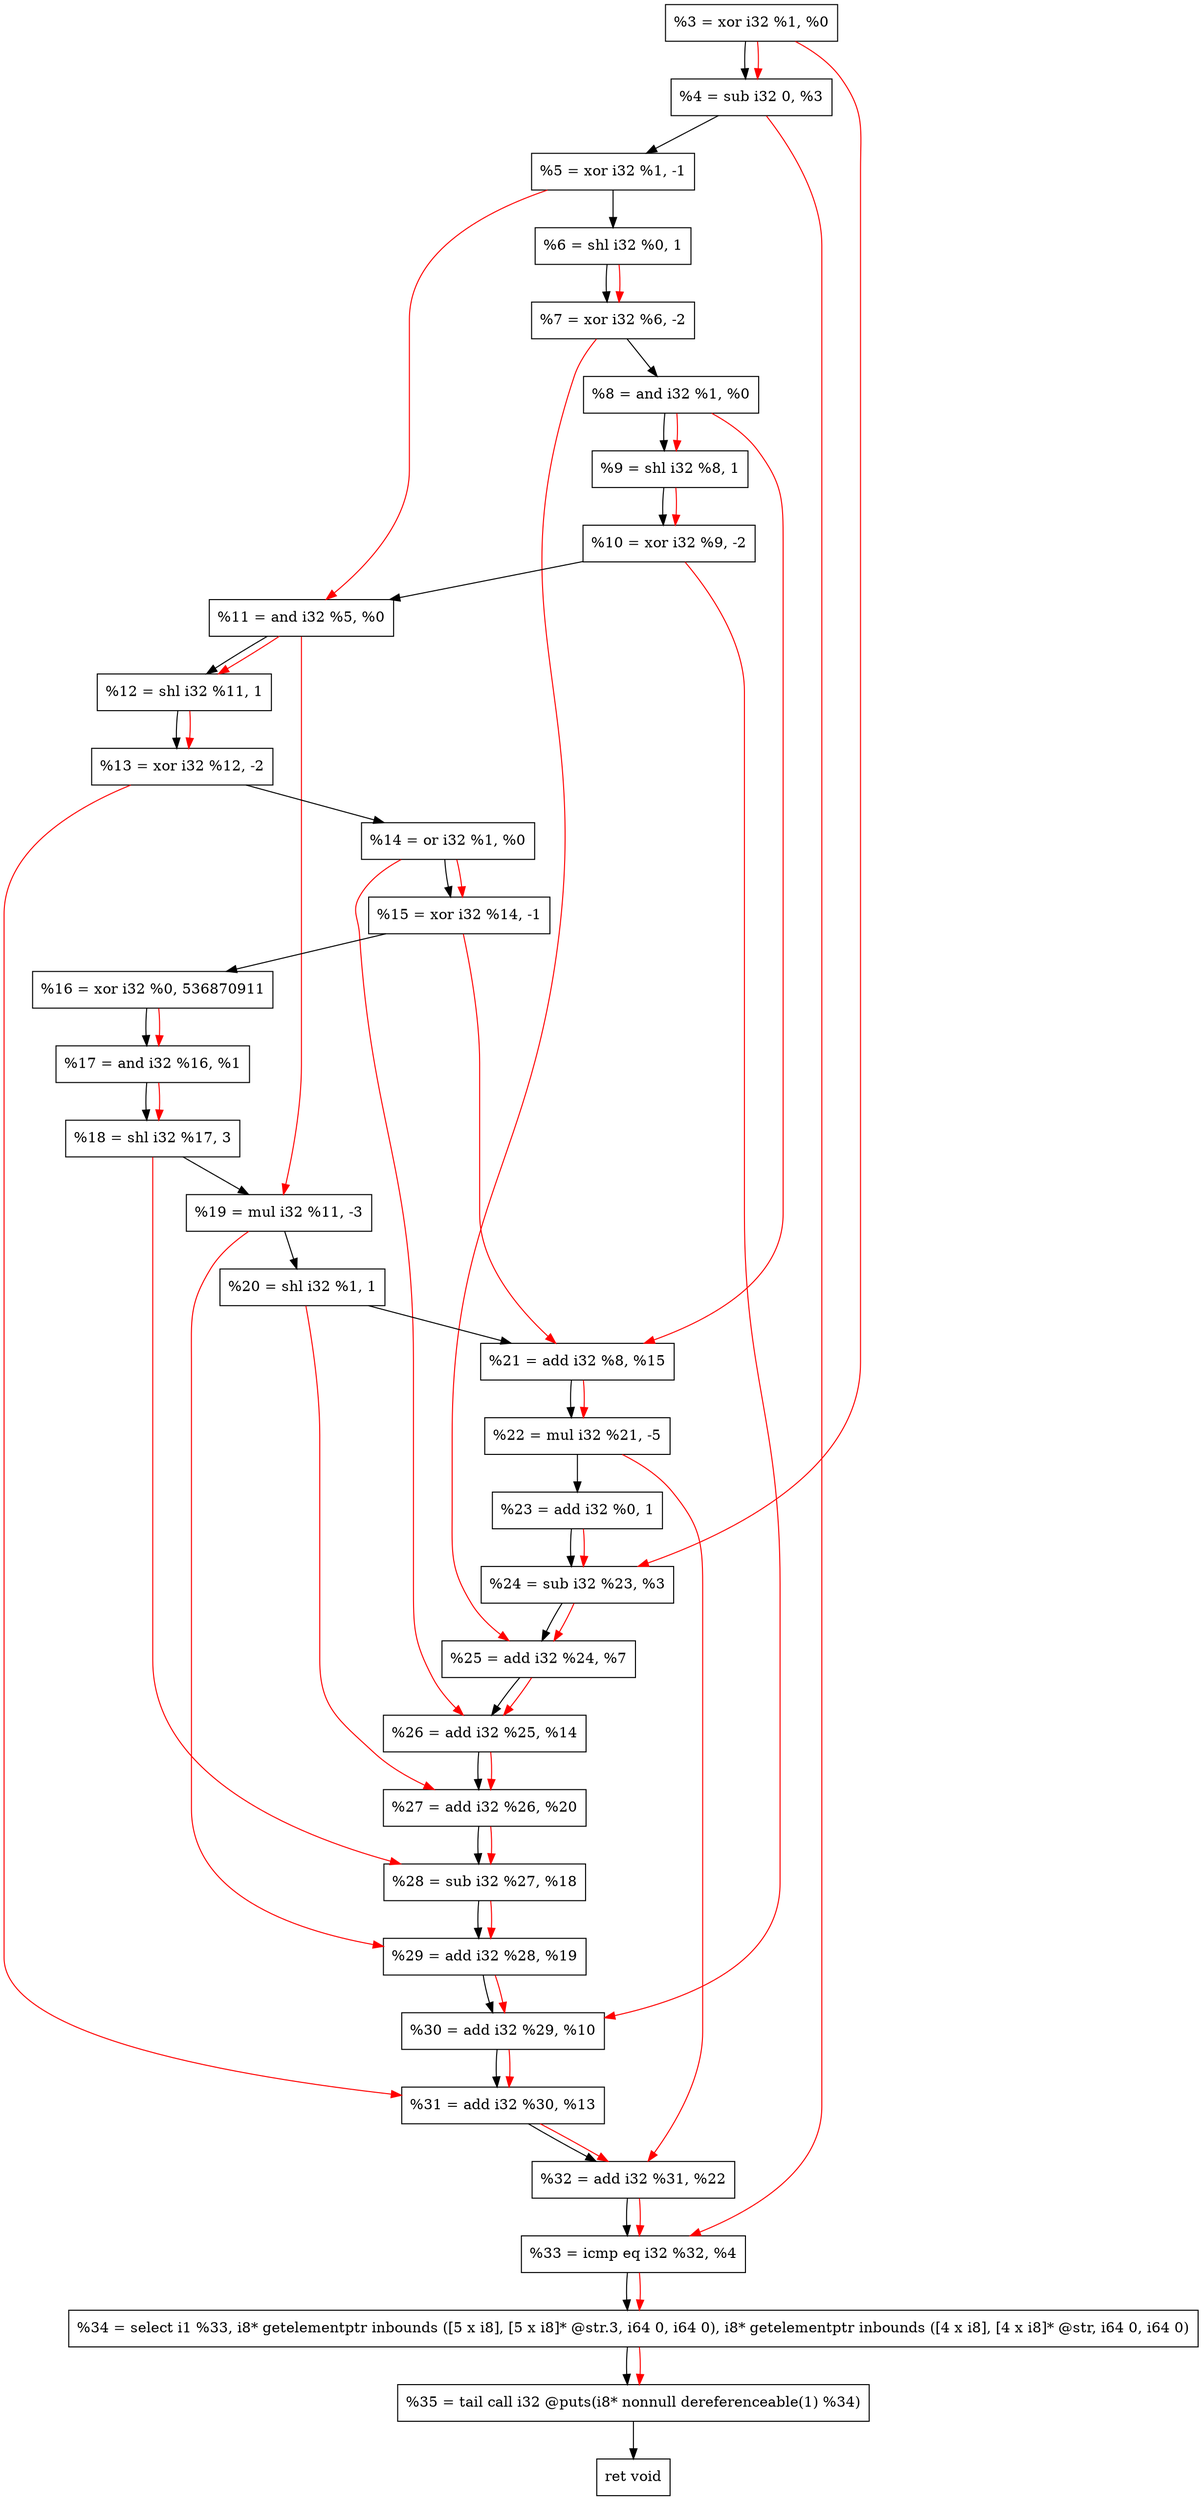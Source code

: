 digraph "DFG for'crackme' function" {
	Node0x1a876a0[shape=record, label="  %3 = xor i32 %1, %0"];
	Node0x1a87d50[shape=record, label="  %4 = sub i32 0, %3"];
	Node0x1a87e10[shape=record, label="  %5 = xor i32 %1, -1"];
	Node0x1a87eb0[shape=record, label="  %6 = shl i32 %0, 1"];
	Node0x1a87f50[shape=record, label="  %7 = xor i32 %6, -2"];
	Node0x1a87fc0[shape=record, label="  %8 = and i32 %1, %0"];
	Node0x1a88030[shape=record, label="  %9 = shl i32 %8, 1"];
	Node0x1a880a0[shape=record, label="  %10 = xor i32 %9, -2"];
	Node0x1a88110[shape=record, label="  %11 = and i32 %5, %0"];
	Node0x1a88180[shape=record, label="  %12 = shl i32 %11, 1"];
	Node0x1a881f0[shape=record, label="  %13 = xor i32 %12, -2"];
	Node0x1a88260[shape=record, label="  %14 = or i32 %1, %0"];
	Node0x1a882d0[shape=record, label="  %15 = xor i32 %14, -1"];
	Node0x1a88370[shape=record, label="  %16 = xor i32 %0, 536870911"];
	Node0x1a883e0[shape=record, label="  %17 = and i32 %16, %1"];
	Node0x1a88480[shape=record, label="  %18 = shl i32 %17, 3"];
	Node0x1a88520[shape=record, label="  %19 = mul i32 %11, -3"];
	Node0x1a88590[shape=record, label="  %20 = shl i32 %1, 1"];
	Node0x1a88600[shape=record, label="  %21 = add i32 %8, %15"];
	Node0x1a886a0[shape=record, label="  %22 = mul i32 %21, -5"];
	Node0x1a88710[shape=record, label="  %23 = add i32 %0, 1"];
	Node0x1a88780[shape=record, label="  %24 = sub i32 %23, %3"];
	Node0x1a887f0[shape=record, label="  %25 = add i32 %24, %7"];
	Node0x1a88860[shape=record, label="  %26 = add i32 %25, %14"];
	Node0x1a888d0[shape=record, label="  %27 = add i32 %26, %20"];
	Node0x1a88940[shape=record, label="  %28 = sub i32 %27, %18"];
	Node0x1a889b0[shape=record, label="  %29 = add i32 %28, %19"];
	Node0x1a88a20[shape=record, label="  %30 = add i32 %29, %10"];
	Node0x1a88a90[shape=record, label="  %31 = add i32 %30, %13"];
	Node0x1a88b00[shape=record, label="  %32 = add i32 %31, %22"];
	Node0x1a88d80[shape=record, label="  %33 = icmp eq i32 %32, %4"];
	Node0x1a28268[shape=record, label="  %34 = select i1 %33, i8* getelementptr inbounds ([5 x i8], [5 x i8]* @str.3, i64 0, i64 0), i8* getelementptr inbounds ([4 x i8], [4 x i8]* @str, i64 0, i64 0)"];
	Node0x1a89220[shape=record, label="  %35 = tail call i32 @puts(i8* nonnull dereferenceable(1) %34)"];
	Node0x1a89270[shape=record, label="  ret void"];
	Node0x1a876a0 -> Node0x1a87d50;
	Node0x1a87d50 -> Node0x1a87e10;
	Node0x1a87e10 -> Node0x1a87eb0;
	Node0x1a87eb0 -> Node0x1a87f50;
	Node0x1a87f50 -> Node0x1a87fc0;
	Node0x1a87fc0 -> Node0x1a88030;
	Node0x1a88030 -> Node0x1a880a0;
	Node0x1a880a0 -> Node0x1a88110;
	Node0x1a88110 -> Node0x1a88180;
	Node0x1a88180 -> Node0x1a881f0;
	Node0x1a881f0 -> Node0x1a88260;
	Node0x1a88260 -> Node0x1a882d0;
	Node0x1a882d0 -> Node0x1a88370;
	Node0x1a88370 -> Node0x1a883e0;
	Node0x1a883e0 -> Node0x1a88480;
	Node0x1a88480 -> Node0x1a88520;
	Node0x1a88520 -> Node0x1a88590;
	Node0x1a88590 -> Node0x1a88600;
	Node0x1a88600 -> Node0x1a886a0;
	Node0x1a886a0 -> Node0x1a88710;
	Node0x1a88710 -> Node0x1a88780;
	Node0x1a88780 -> Node0x1a887f0;
	Node0x1a887f0 -> Node0x1a88860;
	Node0x1a88860 -> Node0x1a888d0;
	Node0x1a888d0 -> Node0x1a88940;
	Node0x1a88940 -> Node0x1a889b0;
	Node0x1a889b0 -> Node0x1a88a20;
	Node0x1a88a20 -> Node0x1a88a90;
	Node0x1a88a90 -> Node0x1a88b00;
	Node0x1a88b00 -> Node0x1a88d80;
	Node0x1a88d80 -> Node0x1a28268;
	Node0x1a28268 -> Node0x1a89220;
	Node0x1a89220 -> Node0x1a89270;
edge [color=red]
	Node0x1a876a0 -> Node0x1a87d50;
	Node0x1a87eb0 -> Node0x1a87f50;
	Node0x1a87fc0 -> Node0x1a88030;
	Node0x1a88030 -> Node0x1a880a0;
	Node0x1a87e10 -> Node0x1a88110;
	Node0x1a88110 -> Node0x1a88180;
	Node0x1a88180 -> Node0x1a881f0;
	Node0x1a88260 -> Node0x1a882d0;
	Node0x1a88370 -> Node0x1a883e0;
	Node0x1a883e0 -> Node0x1a88480;
	Node0x1a88110 -> Node0x1a88520;
	Node0x1a87fc0 -> Node0x1a88600;
	Node0x1a882d0 -> Node0x1a88600;
	Node0x1a88600 -> Node0x1a886a0;
	Node0x1a88710 -> Node0x1a88780;
	Node0x1a876a0 -> Node0x1a88780;
	Node0x1a88780 -> Node0x1a887f0;
	Node0x1a87f50 -> Node0x1a887f0;
	Node0x1a887f0 -> Node0x1a88860;
	Node0x1a88260 -> Node0x1a88860;
	Node0x1a88860 -> Node0x1a888d0;
	Node0x1a88590 -> Node0x1a888d0;
	Node0x1a888d0 -> Node0x1a88940;
	Node0x1a88480 -> Node0x1a88940;
	Node0x1a88940 -> Node0x1a889b0;
	Node0x1a88520 -> Node0x1a889b0;
	Node0x1a889b0 -> Node0x1a88a20;
	Node0x1a880a0 -> Node0x1a88a20;
	Node0x1a88a20 -> Node0x1a88a90;
	Node0x1a881f0 -> Node0x1a88a90;
	Node0x1a88a90 -> Node0x1a88b00;
	Node0x1a886a0 -> Node0x1a88b00;
	Node0x1a88b00 -> Node0x1a88d80;
	Node0x1a87d50 -> Node0x1a88d80;
	Node0x1a88d80 -> Node0x1a28268;
	Node0x1a28268 -> Node0x1a89220;
}
